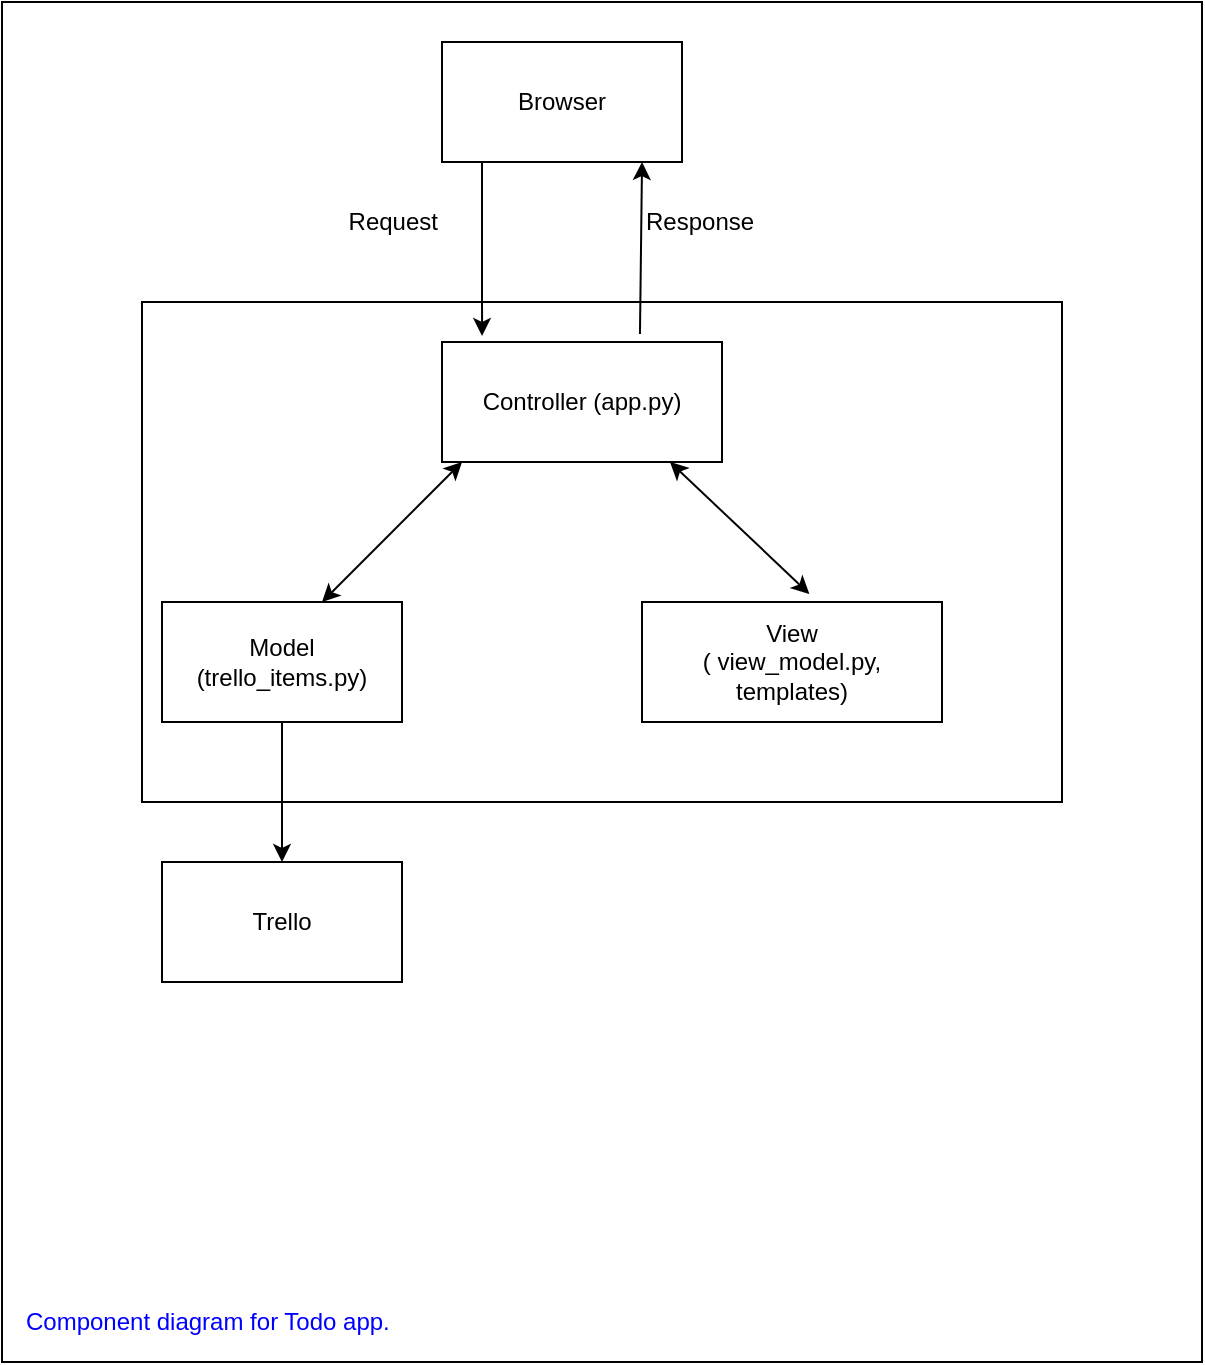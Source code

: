 <mxfile version="13.9.9" type="device"><diagram id="FNfGNFXaVIjsyzhB-IZG" name="Page-1"><mxGraphModel dx="1086" dy="926" grid="1" gridSize="10" guides="1" tooltips="1" connect="1" arrows="1" fold="1" page="1" pageScale="1" pageWidth="827" pageHeight="1169" background="none" math="0" shadow="0"><root><mxCell id="0"/><mxCell id="1" parent="0"/><mxCell id="Xxv1h8Mzu8Ss40sc35H--1" value="" style="rounded=0;whiteSpace=wrap;html=1;" parent="1" vertex="1"><mxGeometry x="80" y="80" width="600" height="680" as="geometry"/></mxCell><mxCell id="vYUcKOze-L1yaao9j1x_-2" value="Controller (app.py)" style="rounded=0;whiteSpace=wrap;html=1;" parent="1" vertex="1"><mxGeometry x="300" y="250" width="140" height="60" as="geometry"/></mxCell><mxCell id="vYUcKOze-L1yaao9j1x_-5" style="edgeStyle=orthogonalEdgeStyle;rounded=0;orthogonalLoop=1;jettySize=auto;html=1;" parent="1" source="vYUcKOze-L1yaao9j1x_-4" target="vYUcKOze-L1yaao9j1x_-6" edge="1"><mxGeometry relative="1" as="geometry"><mxPoint x="220" y="540" as="targetPoint"/></mxGeometry></mxCell><mxCell id="vYUcKOze-L1yaao9j1x_-4" value="Model (trello_items.py)" style="rounded=0;whiteSpace=wrap;html=1;" parent="1" vertex="1"><mxGeometry x="160" y="380" width="120" height="60" as="geometry"/></mxCell><mxCell id="vYUcKOze-L1yaao9j1x_-6" value="Trello" style="rounded=0;whiteSpace=wrap;html=1;" parent="1" vertex="1"><mxGeometry x="160" y="510" width="120" height="60" as="geometry"/></mxCell><mxCell id="vYUcKOze-L1yaao9j1x_-9" value="View &lt;br&gt;( view_model.py, templates)" style="rounded=0;whiteSpace=wrap;html=1;" parent="1" vertex="1"><mxGeometry x="400" y="380" width="150" height="60" as="geometry"/></mxCell><mxCell id="vYUcKOze-L1yaao9j1x_-11" value="" style="endArrow=classic;startArrow=classic;html=1;exitX=0.667;exitY=0;exitDx=0;exitDy=0;exitPerimeter=0;" parent="1" source="vYUcKOze-L1yaao9j1x_-4" edge="1"><mxGeometry width="50" height="50" relative="1" as="geometry"><mxPoint x="260" y="360" as="sourcePoint"/><mxPoint x="310" y="310" as="targetPoint"/></mxGeometry></mxCell><mxCell id="vYUcKOze-L1yaao9j1x_-12" value="" style="endArrow=classic;startArrow=classic;html=1;entryX=0.558;entryY=-0.067;entryDx=0;entryDy=0;entryPerimeter=0;" parent="1" target="vYUcKOze-L1yaao9j1x_-9" edge="1"><mxGeometry width="50" height="50" relative="1" as="geometry"><mxPoint x="414" y="310" as="sourcePoint"/><mxPoint x="464" y="370" as="targetPoint"/></mxGeometry></mxCell><mxCell id="vYUcKOze-L1yaao9j1x_-13" value="Browser" style="rounded=0;whiteSpace=wrap;html=1;" parent="1" vertex="1"><mxGeometry x="300" y="100" width="120" height="60" as="geometry"/></mxCell><mxCell id="vYUcKOze-L1yaao9j1x_-15" value="" style="endArrow=classic;html=1;entryX=0.143;entryY=-0.05;entryDx=0;entryDy=0;entryPerimeter=0;" parent="1" target="vYUcKOze-L1yaao9j1x_-2" edge="1"><mxGeometry width="50" height="50" relative="1" as="geometry"><mxPoint x="320" y="160" as="sourcePoint"/><mxPoint x="320" y="240" as="targetPoint"/></mxGeometry></mxCell><mxCell id="vYUcKOze-L1yaao9j1x_-16" value="Request" style="text;html=1;strokeColor=none;fillColor=none;align=right;verticalAlign=middle;whiteSpace=wrap;rounded=0;" parent="1" vertex="1"><mxGeometry x="180" y="180" width="120" height="20" as="geometry"/></mxCell><mxCell id="vYUcKOze-L1yaao9j1x_-17" value="" style="endArrow=classic;html=1;entryX=0.143;entryY=-0.05;entryDx=0;entryDy=0;entryPerimeter=0;exitX=0.707;exitY=-0.067;exitDx=0;exitDy=0;exitPerimeter=0;" parent="1" source="vYUcKOze-L1yaao9j1x_-2" edge="1"><mxGeometry width="50" height="50" relative="1" as="geometry"><mxPoint x="400" y="240" as="sourcePoint"/><mxPoint x="400.02" y="160" as="targetPoint"/></mxGeometry></mxCell><mxCell id="vYUcKOze-L1yaao9j1x_-18" value="Response" style="text;html=1;strokeColor=none;fillColor=none;align=left;verticalAlign=middle;whiteSpace=wrap;rounded=0;" parent="1" vertex="1"><mxGeometry x="400" y="180" width="120" height="20" as="geometry"/></mxCell><mxCell id="Xxv1h8Mzu8Ss40sc35H--2" value="&lt;font color=&quot;#0000ff&quot;&gt;Component diagram for Todo app.&lt;/font&gt;" style="text;html=1;strokeColor=none;fillColor=none;align=left;verticalAlign=middle;whiteSpace=wrap;rounded=0;" parent="1" vertex="1"><mxGeometry x="90" y="730" width="470" height="20" as="geometry"/></mxCell><mxCell id="2ITcVXG_Y2Z3QWhGZPjS-3" value="" style="rounded=0;whiteSpace=wrap;html=1;shadow=0;glass=0;fillColor=none;" vertex="1" parent="1"><mxGeometry x="150" y="230" width="460" height="250" as="geometry"/></mxCell></root></mxGraphModel></diagram></mxfile>